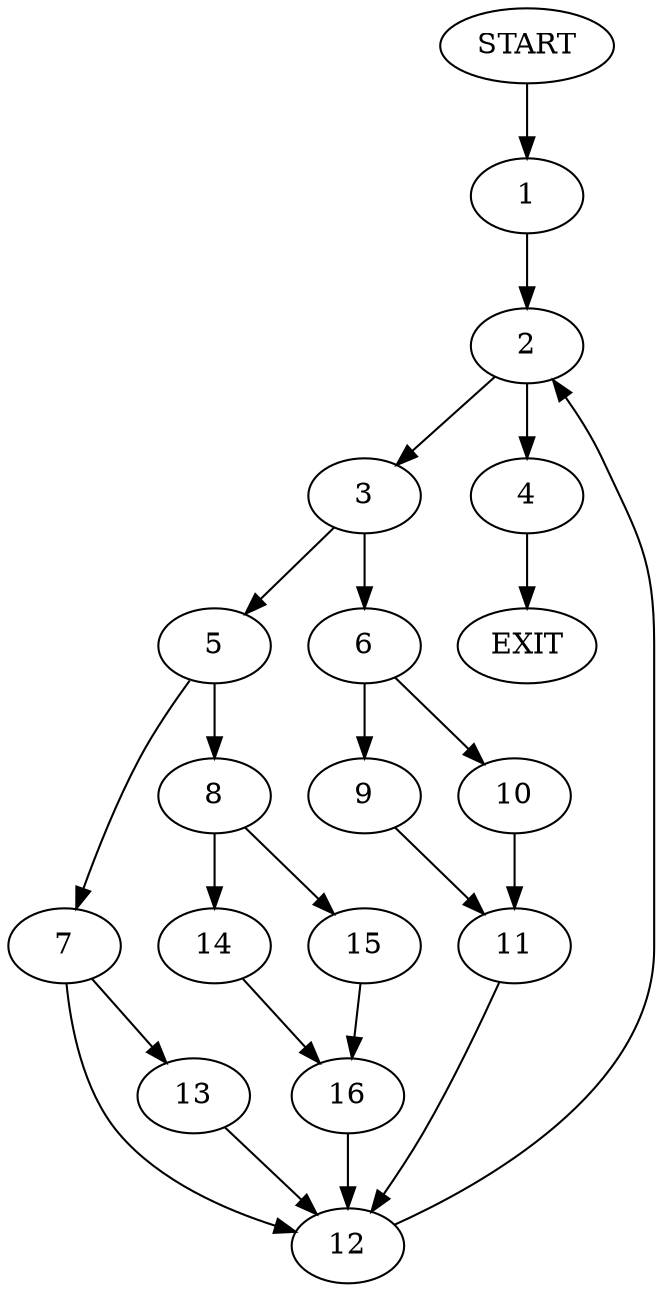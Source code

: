 digraph {
0 [label="START"]
17 [label="EXIT"]
0 -> 1
1 -> 2
2 -> 3
2 -> 4
4 -> 17
3 -> 5
3 -> 6
5 -> 7
5 -> 8
6 -> 9
6 -> 10
9 -> 11
10 -> 11
11 -> 12
12 -> 2
7 -> 13
7 -> 12
8 -> 14
8 -> 15
14 -> 16
15 -> 16
16 -> 12
13 -> 12
}
